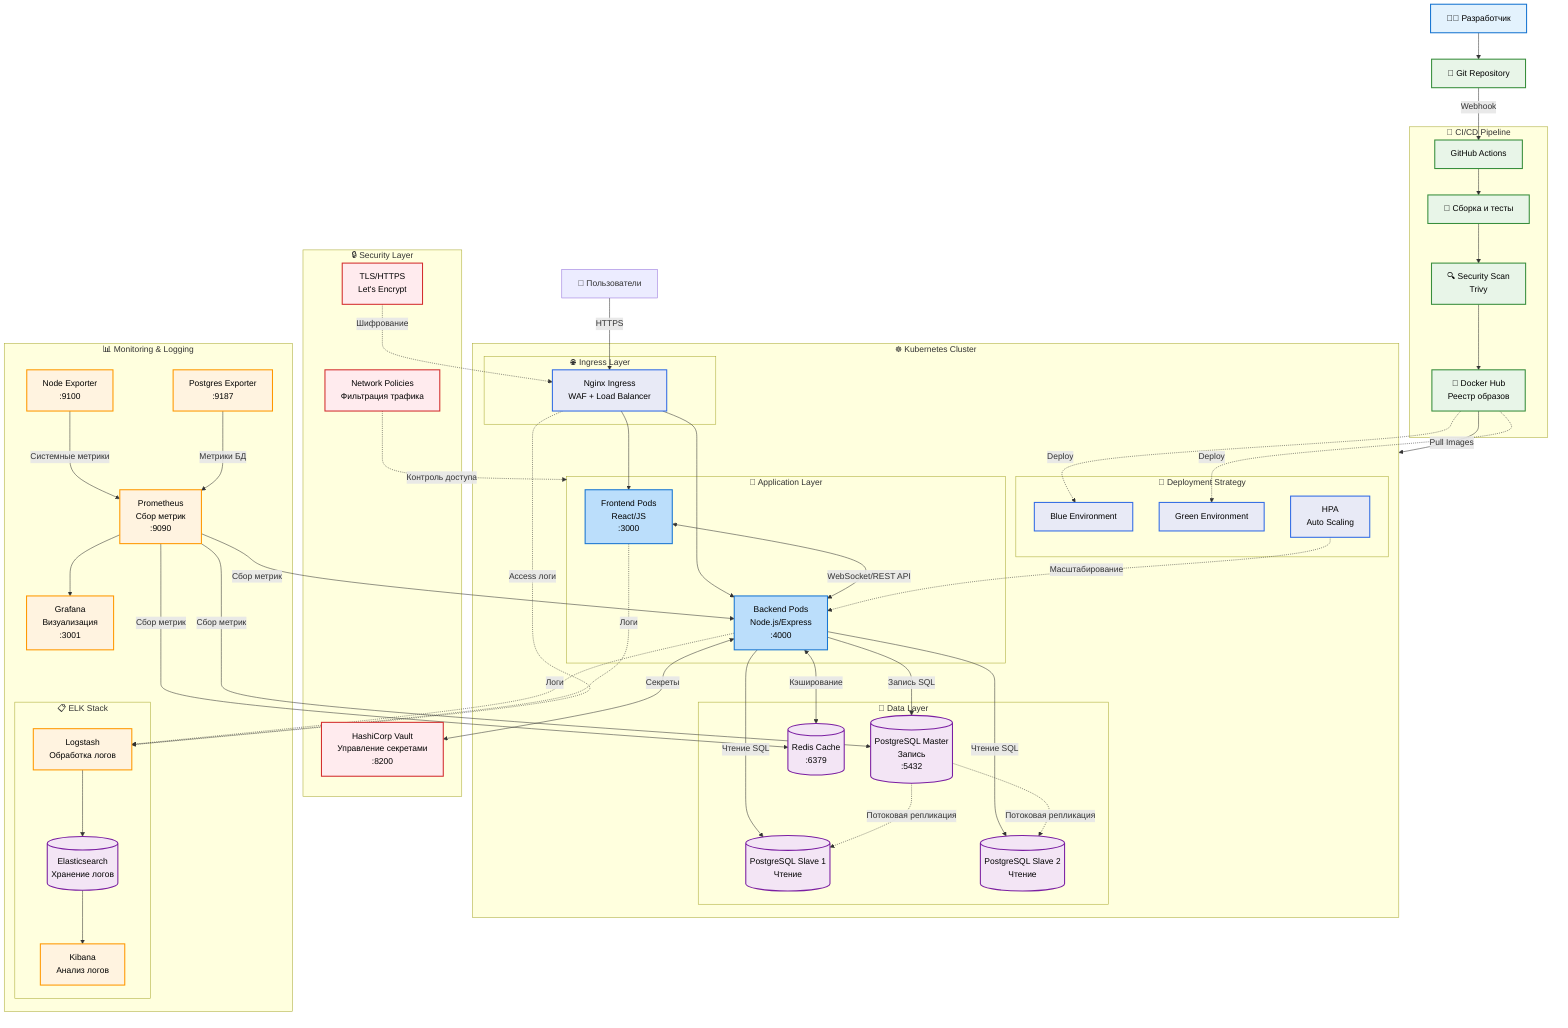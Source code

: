 graph TB
    %% Стили
    classDef developer fill:#e3f2fd,stroke:#1976d2,stroke-width:2px,color:#000
    classDef cicd fill:#e8f5e8,stroke:#388e3c,stroke-width:2px,color:#000
    classDef app fill:#bbdefb,stroke:#1976d2,stroke-width:2px,color:#000
    classDef database fill:#f3e5f5,stroke:#7b1fa2,stroke-width:2px,color:#000
    classDef monitoring fill:#fff3e0,stroke:#ff9800,stroke-width:2px,color:#000
    classDef security fill:#ffebee,stroke:#d32f2f,stroke-width:2px,color:#000
    classDef k8s fill:#e8eaf6,stroke:#326ce5,stroke-width:2px,color:#000

    %% Разработка
    DEV[👨‍💻 Разработчик]
    GIT[📁 Git Repository]
    
    %% CI/CD Pipeline
    subgraph CICD ["🚀 CI/CD Pipeline"]
        GHA[GitHub Actions]
        BUILD[🔨 Сборка и тесты]
        SCAN[🔍 Security Scan<br/>Trivy]
        DOCKERHUB[🐳 Docker Hub<br/>Реестр образов]
    end

    %% Kubernetes кластер
    subgraph K8S ["☸️ Kubernetes Cluster"]
        subgraph INGRESS_LAYER ["🌐 Ingress Layer"]
            NGINX[Nginx Ingress<br/>WAF + Load Balancer]
        end
        
        subgraph APP_LAYER ["📱 Application Layer"]
            FRONTEND[Frontend Pods<br/>React/JS<br/>:3000]
            BACKEND[Backend Pods<br/>Node.js/Express<br/>:4000]
        end
        
        subgraph DATA_LAYER ["💾 Data Layer"]
            PG_MASTER[(PostgreSQL Master<br/>Запись<br/>:5432)]
            PG_SLAVE1[(PostgreSQL Slave 1<br/>Чтение)]
            PG_SLAVE2[(PostgreSQL Slave 2<br/>Чтение)]
            REDIS[(Redis Cache<br/>:6379)]
        end
        
        subgraph DEPLOY_STRATEGY ["🔄 Deployment Strategy"]
            BLUE[Blue Environment]
            GREEN[Green Environment]
            HPA[HPA<br/>Auto Scaling]
        end
    end

    %% Безопасность
    subgraph SECURITY ["🔒 Security Layer"]
        VAULT[HashiCorp Vault<br/>Управление секретами<br/>:8200]
        NETWORK_POLICY[Network Policies<br/>Фильтрация трафика]
        TLS[TLS/HTTPS<br/>Let's Encrypt]
    end

    %% Мониторинг и логирование
    subgraph MONITORING ["📊 Monitoring & Logging"]
        PROMETHEUS[Prometheus<br/>Сбор метрик<br/>:9090]
        GRAFANA[Grafana<br/>Визуализация<br/>:3001]
        NODE_EXP[Node Exporter<br/>:9100]
        PG_EXP[Postgres Exporter<br/>:9187]
        
        subgraph ELK ["📋 ELK Stack"]
            ELASTICSEARCH[(Elasticsearch<br/>Хранение логов)]
            LOGSTASH[Logstash<br/>Обработка логов]
            KIBANA[Kibana<br/>Анализ логов]
        end
    end

    %% Пользователи
    USERS[👥 Пользователи]

    %% Основные потоки данных
    DEV --> GIT
    GIT -->|Webhook| GHA
    GHA --> BUILD
    BUILD --> SCAN
    SCAN --> DOCKERHUB
    DOCKERHUB -->|Pull Images| K8S

    %% Пользовательский трафик
    USERS -->|HTTPS| NGINX
    NGINX --> FRONTEND
    NGINX --> BACKEND

    %% Внутренние связи приложения
    FRONTEND <-->|WebSocket/REST API| BACKEND
    BACKEND -->|Запись SQL| PG_MASTER
    BACKEND -->|Чтение SQL| PG_SLAVE1
    BACKEND -->|Чтение SQL| PG_SLAVE2
    BACKEND <-->|Кэширование| REDIS

    %% Репликация БД
    PG_MASTER -.->|Потоковая репликация| PG_SLAVE1
    PG_MASTER -.->|Потоковая репликация| PG_SLAVE2

    %% Безопасность
    BACKEND <-->|Секреты| VAULT
    NETWORK_POLICY -.->|Контроль доступа| APP_LAYER
    TLS -.->|Шифрование| NGINX

    %% Blue-Green Deployment
    DOCKERHUB -.->|Deploy| BLUE
    DOCKERHUB -.->|Deploy| GREEN
    HPA -.->|Масштабирование| BACKEND

    %% Мониторинг
    PROMETHEUS -->|Сбор метрик| BACKEND
    PROMETHEUS -->|Сбор метрик| PG_MASTER
    PROMETHEUS -->|Сбор метрик| REDIS
    NODE_EXP -->|Системные метрики| PROMETHEUS
    PG_EXP -->|Метрики БД| PROMETHEUS
    PROMETHEUS --> GRAFANA

    %% Логирование
    BACKEND -.->|Логи| LOGSTASH
    FRONTEND -.->|Логи| LOGSTASH
    NGINX -.->|Access логи| LOGSTASH
    LOGSTASH --> ELASTICSEARCH
    ELASTICSEARCH --> KIBANA

    %% Применение стилей
    class DEV developer
    class GIT,GHA,BUILD,SCAN,DOCKERHUB cicd
    class FRONTEND,BACKEND app
    class PG_MASTER,PG_SLAVE1,PG_SLAVE2,REDIS,ELASTICSEARCH database
    class PROMETHEUS,GRAFANA,NODE_EXP,PG_EXP,LOGSTASH,KIBANA monitoring
    class VAULT,NETWORK_POLICY,TLS security
    class NGINX,BLUE,GREEN,HPA k8s